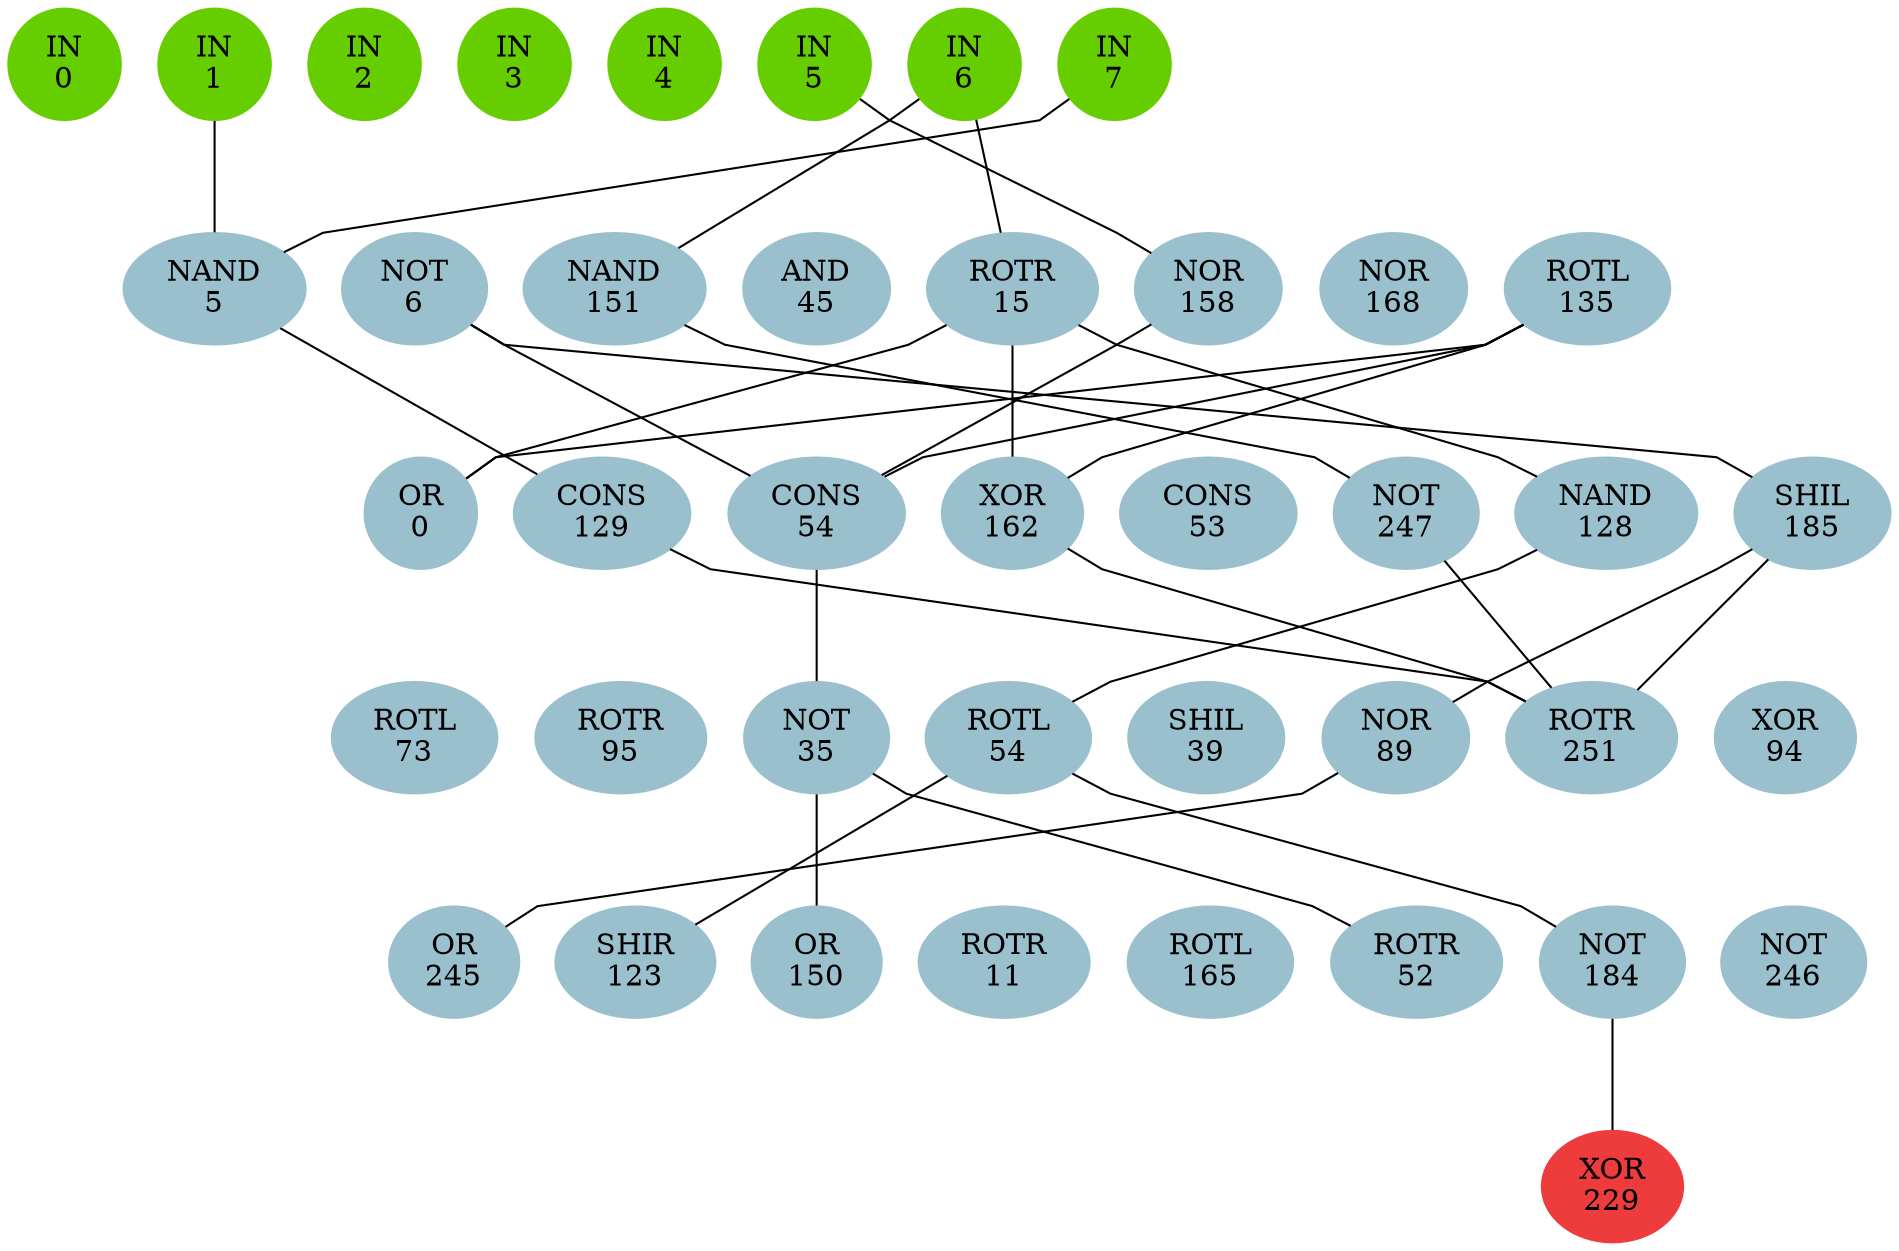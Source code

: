 graph EACircuit {
rankdir=BT;
ranksep=0.75;
ordering=out;
splines=polyline;
node [style=filled, color=lightblue2];

{ rank=same;
node [color=chartreuse3];
"-1_0"[label="IN\n0"];
node [color=chartreuse3];
"-1_1"[label="IN\n1"];
node [color=chartreuse3];
"-1_2"[label="IN\n2"];
node [color=chartreuse3];
"-1_3"[label="IN\n3"];
node [color=chartreuse3];
"-1_4"[label="IN\n4"];
node [color=chartreuse3];
"-1_5"[label="IN\n5"];
node [color=chartreuse3];
"-1_6"[label="IN\n6"];
node [color=chartreuse3];
"-1_7"[label="IN\n7"];
}
{ rank=same;
node [color=lightblue3];
"0_0"[label="NAND\n5"];
node [color=lightblue3];
"0_1"[label="NOT\n6"];
node [color=lightblue3];
"0_2"[label="NAND\n151"];
node [color=lightblue3];
"0_3"[label="AND\n45"];
node [color=lightblue3];
"0_4"[label="ROTR\n15"];
node [color=lightblue3];
"0_5"[label="NOR\n158"];
node [color=lightblue3];
"0_6"[label="NOR\n168"];
node [color=lightblue3];
"0_7"[label="ROTL\n135"];
}
{ rank=same;
node [color=lightblue3];
"1_0"[label="OR\n0"];
node [color=lightblue3];
"1_1"[label="CONS\n129"];
node [color=lightblue3];
"1_2"[label="CONS\n54"];
node [color=lightblue3];
"1_3"[label="XOR\n162"];
node [color=lightblue3];
"1_4"[label="CONS\n53"];
node [color=lightblue3];
"1_5"[label="NOT\n247"];
node [color=lightblue3];
"1_6"[label="NAND\n128"];
node [color=lightblue3];
"1_7"[label="SHIL\n185"];
}
{ rank=same;
node [color=lightblue3];
"2_0"[label="ROTL\n73"];
node [color=lightblue3];
"2_1"[label="ROTR\n95"];
node [color=lightblue3];
"2_2"[label="NOT\n35"];
node [color=lightblue3];
"2_3"[label="ROTL\n54"];
node [color=lightblue3];
"2_4"[label="SHIL\n39"];
node [color=lightblue3];
"2_5"[label="NOR\n89"];
node [color=lightblue3];
"2_6"[label="ROTR\n251"];
node [color=lightblue3];
"2_7"[label="XOR\n94"];
}
{ rank=same;
node [color=lightblue3];
"3_0"[label="OR\n245"];
node [color=lightblue3];
"3_1"[label="SHIR\n123"];
node [color=lightblue3];
"3_2"[label="OR\n150"];
node [color=lightblue3];
"3_3"[label="ROTR\n11"];
node [color=lightblue3];
"3_4"[label="ROTL\n165"];
node [color=lightblue3];
"3_5"[label="ROTR\n52"];
node [color=lightblue3];
"3_6"[label="NOT\n184"];
node [color=lightblue3];
"3_7"[label="NOT\n246"];
}
{ rank=same;
node [color=brown2];
"4_0"[label="XOR\n229"];
}
edge[style=invis];
"-1_0" -- "-1_1" -- "-1_2" -- "-1_3" -- "-1_4" -- "-1_5" -- "-1_6" -- "-1_7";
"0_0" -- "0_1" -- "0_2" -- "0_3" -- "0_4" -- "0_5" -- "0_6" -- "0_7";
"1_0" -- "1_1" -- "1_2" -- "1_3" -- "1_4" -- "1_5" -- "1_6" -- "1_7";
"2_0" -- "2_1" -- "2_2" -- "2_3" -- "2_4" -- "2_5" -- "2_6" -- "2_7";
"3_0" -- "3_1" -- "3_2" -- "3_3" -- "3_4" -- "3_5" -- "3_6" -- "3_7";
"4_0" -- "4_0";
edge[style=solid];
"0_0" -- "-1_1";
"0_0" -- "-1_7";
"0_2" -- "-1_6";
"0_4" -- "-1_6";
"0_5" -- "-1_5";
"1_0" -- "0_4";
"1_0" -- "0_7";
"1_1" -- "0_0";
"1_2" -- "0_1";
"1_2" -- "0_5";
"1_2" -- "0_7";
"1_3" -- "0_4";
"1_3" -- "0_7";
"1_5" -- "0_2";
"1_6" -- "0_4";
"1_7" -- "0_1";
"2_2" -- "1_2";
"2_3" -- "1_6";
"2_5" -- "1_7";
"2_6" -- "1_1";
"2_6" -- "1_3";
"2_6" -- "1_5";
"2_6" -- "1_7";
"3_0" -- "2_5";
"3_1" -- "2_3";
"3_2" -- "2_2";
"3_5" -- "2_2";
"3_6" -- "2_3";
"4_0" -- "3_6";
}